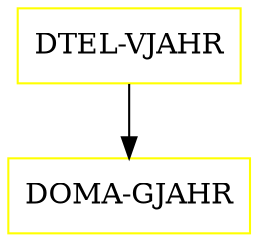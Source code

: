 digraph G {
  "DTEL-VJAHR" [shape=box,color=yellow];
  "DOMA-GJAHR" [shape=box,color=yellow,URL="./DOMA_GJAHR.html"];
  "DTEL-VJAHR" -> "DOMA-GJAHR";
}
